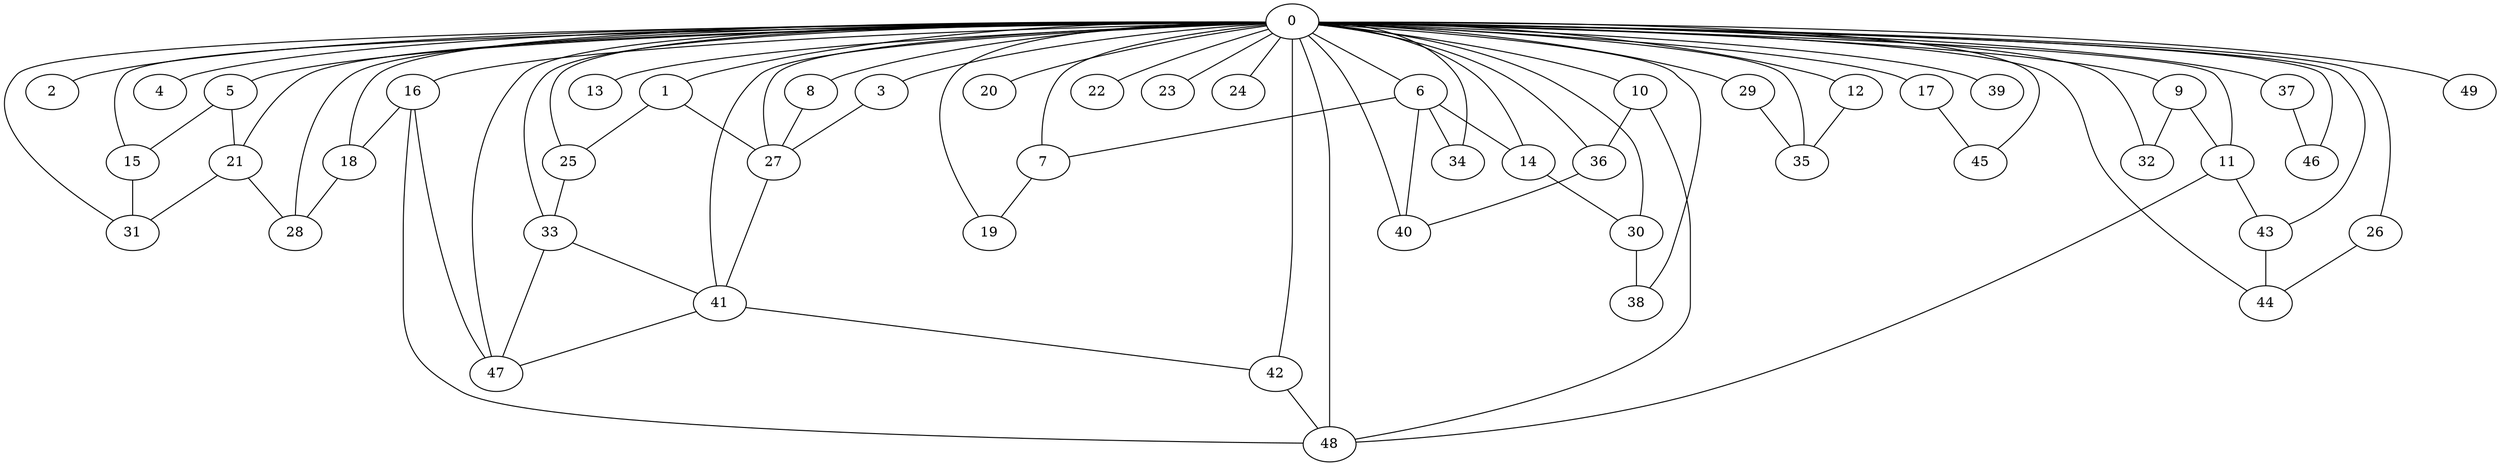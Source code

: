 
graph graphname {
    0 -- 1
0 -- 2
0 -- 3
0 -- 4
0 -- 5
0 -- 6
0 -- 7
0 -- 8
0 -- 9
0 -- 10
0 -- 11
0 -- 12
0 -- 13
0 -- 14
0 -- 15
0 -- 16
0 -- 17
0 -- 18
0 -- 19
0 -- 20
0 -- 21
0 -- 22
0 -- 23
0 -- 24
0 -- 25
0 -- 26
0 -- 27
0 -- 28
0 -- 29
0 -- 30
0 -- 31
0 -- 32
0 -- 33
0 -- 34
0 -- 35
0 -- 36
0 -- 37
0 -- 38
0 -- 39
0 -- 40
0 -- 41
0 -- 42
0 -- 43
0 -- 44
0 -- 45
0 -- 46
0 -- 47
0 -- 48
0 -- 49
1 -- 25
1 -- 27
3 -- 27
5 -- 15
5 -- 21
6 -- 14
6 -- 7
6 -- 40
6 -- 34
7 -- 19
8 -- 27
9 -- 11
9 -- 32
10 -- 48
10 -- 36
11 -- 48
11 -- 43
12 -- 35
14 -- 30
15 -- 31
16 -- 47
16 -- 48
16 -- 18
17 -- 45
18 -- 28
21 -- 28
21 -- 31
25 -- 33
26 -- 44
27 -- 41
29 -- 35
30 -- 38
33 -- 41
33 -- 47
36 -- 40
37 -- 46
41 -- 47
41 -- 42
42 -- 48
43 -- 44

}
